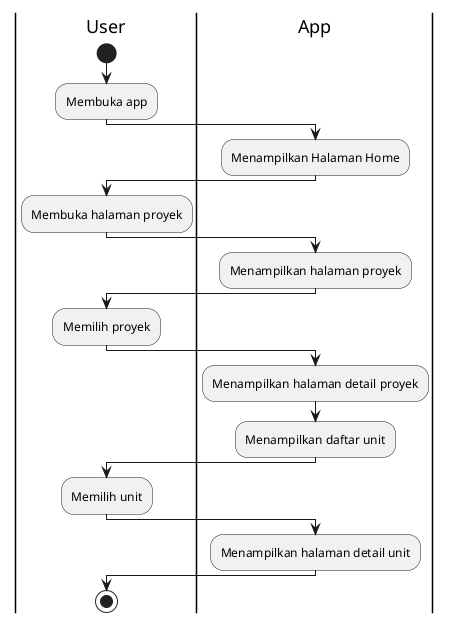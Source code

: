 @startuml
'https://plantuml.com/activity-diagram-beta
|User|
start
:Membuka app;
|App|
:Menampilkan Halaman Home;
|User|
:Membuka halaman proyek;
|App|
:Menampilkan halaman proyek;
|User|
:Memilih proyek;
|App|
:Menampilkan halaman detail proyek;
:Menampilkan daftar unit;
|User|
:Memilih unit;
|App|
:Menampilkan halaman detail unit;
|User|
stop
@enduml
